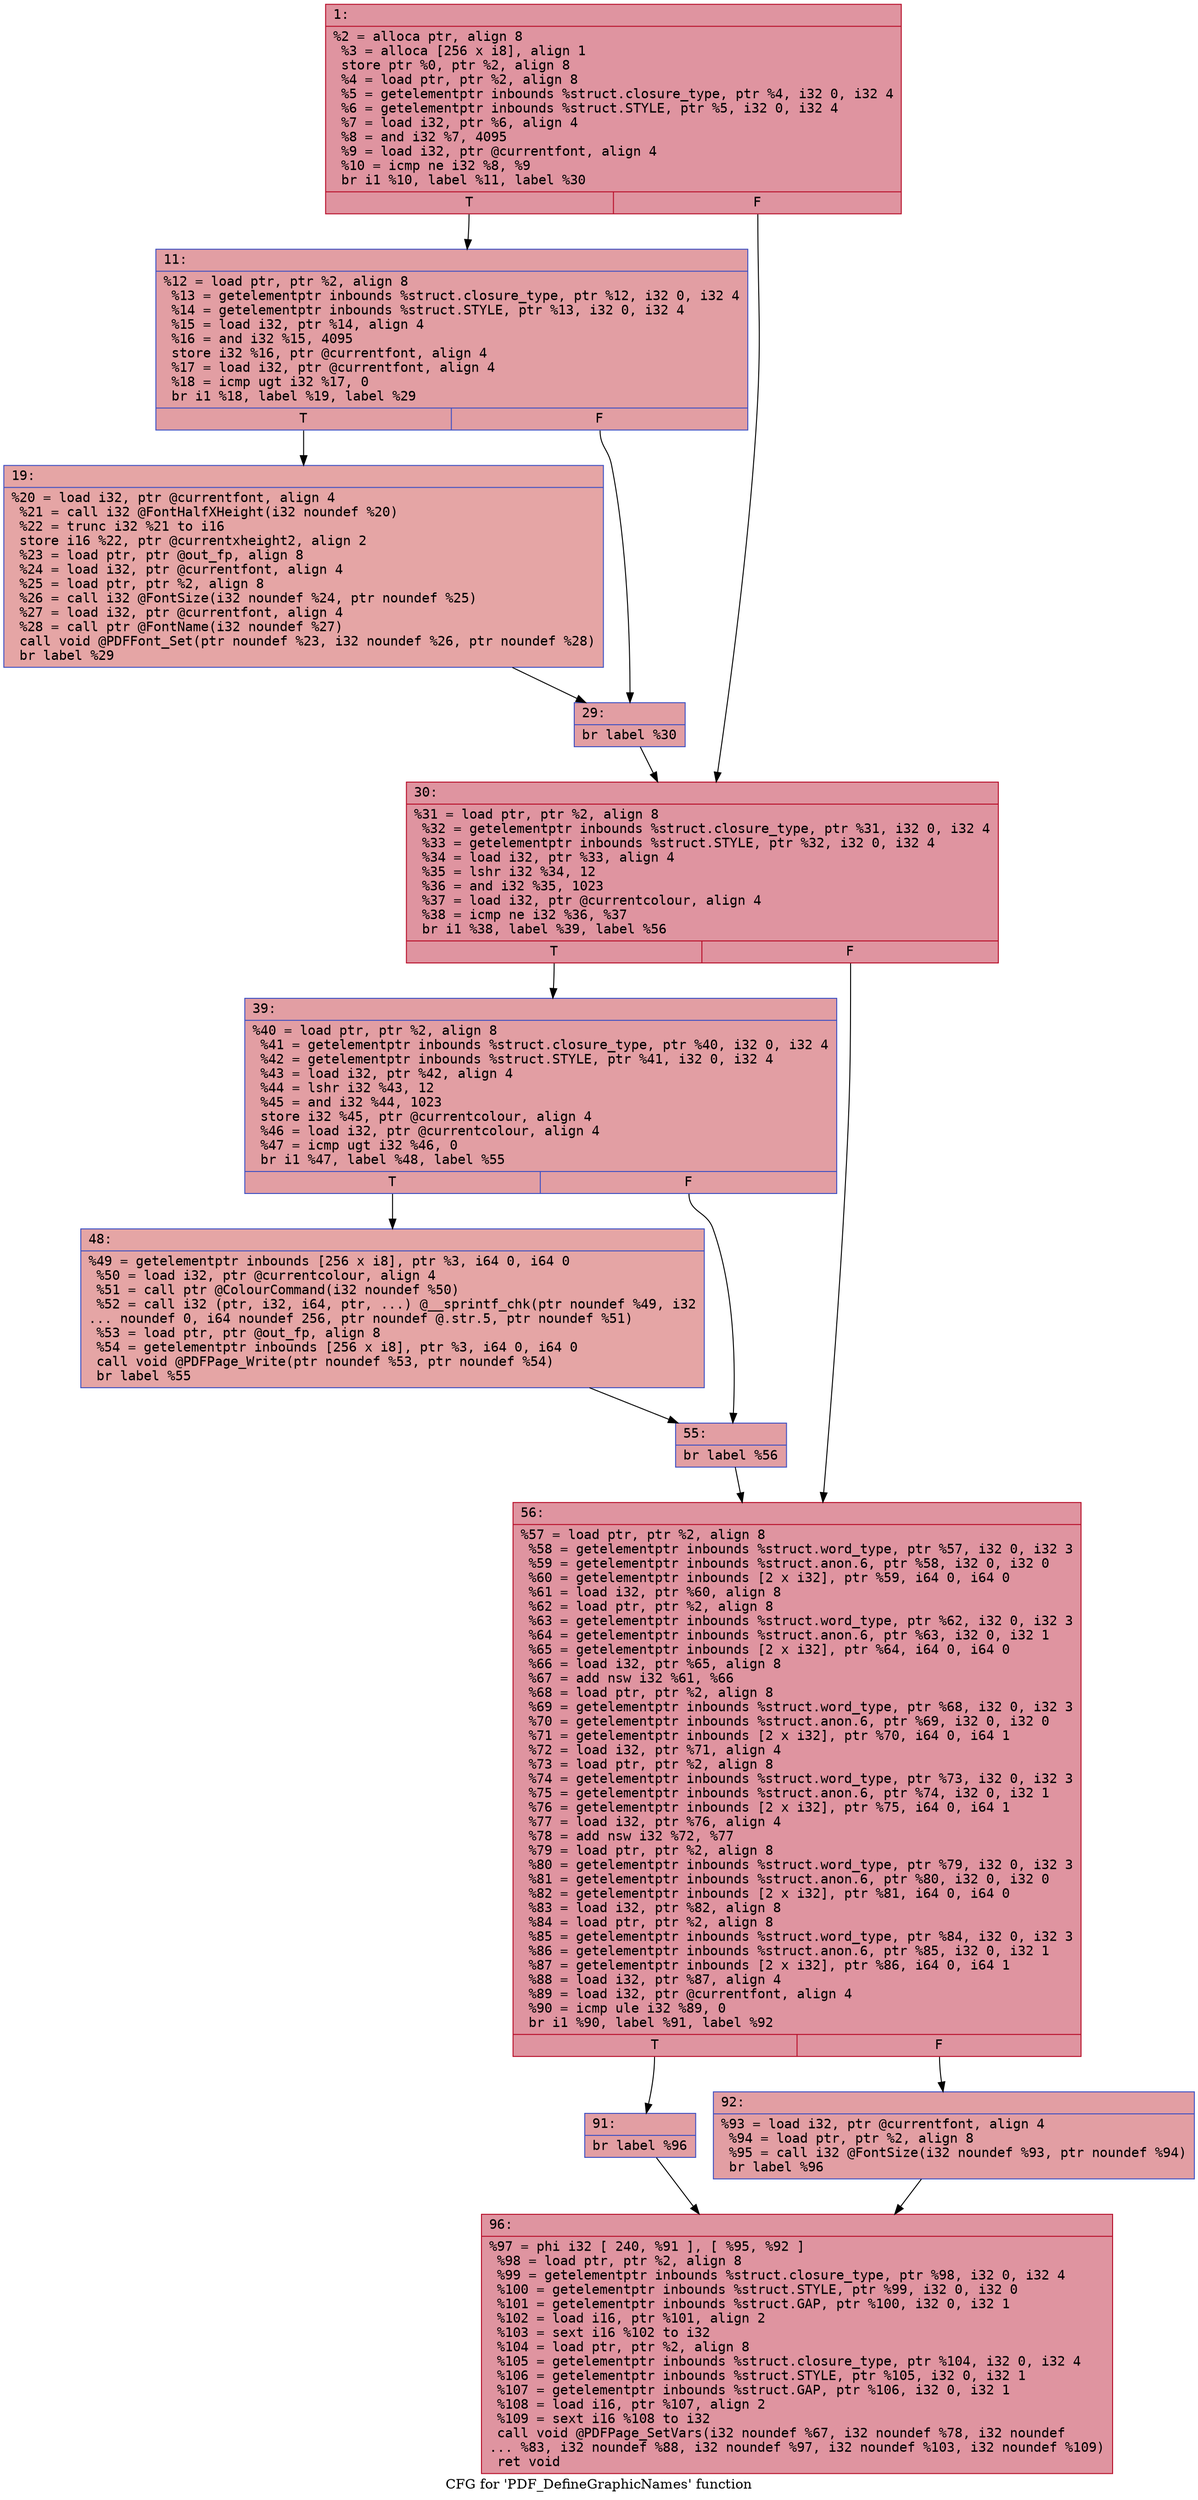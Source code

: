 digraph "CFG for 'PDF_DefineGraphicNames' function" {
	label="CFG for 'PDF_DefineGraphicNames' function";

	Node0x600001621270 [shape=record,color="#b70d28ff", style=filled, fillcolor="#b70d2870" fontname="Courier",label="{1:\l|  %2 = alloca ptr, align 8\l  %3 = alloca [256 x i8], align 1\l  store ptr %0, ptr %2, align 8\l  %4 = load ptr, ptr %2, align 8\l  %5 = getelementptr inbounds %struct.closure_type, ptr %4, i32 0, i32 4\l  %6 = getelementptr inbounds %struct.STYLE, ptr %5, i32 0, i32 4\l  %7 = load i32, ptr %6, align 4\l  %8 = and i32 %7, 4095\l  %9 = load i32, ptr @currentfont, align 4\l  %10 = icmp ne i32 %8, %9\l  br i1 %10, label %11, label %30\l|{<s0>T|<s1>F}}"];
	Node0x600001621270:s0 -> Node0x6000016212c0[tooltip="1 -> 11\nProbability 50.00%" ];
	Node0x600001621270:s1 -> Node0x6000016213b0[tooltip="1 -> 30\nProbability 50.00%" ];
	Node0x6000016212c0 [shape=record,color="#3d50c3ff", style=filled, fillcolor="#be242e70" fontname="Courier",label="{11:\l|  %12 = load ptr, ptr %2, align 8\l  %13 = getelementptr inbounds %struct.closure_type, ptr %12, i32 0, i32 4\l  %14 = getelementptr inbounds %struct.STYLE, ptr %13, i32 0, i32 4\l  %15 = load i32, ptr %14, align 4\l  %16 = and i32 %15, 4095\l  store i32 %16, ptr @currentfont, align 4\l  %17 = load i32, ptr @currentfont, align 4\l  %18 = icmp ugt i32 %17, 0\l  br i1 %18, label %19, label %29\l|{<s0>T|<s1>F}}"];
	Node0x6000016212c0:s0 -> Node0x600001621310[tooltip="11 -> 19\nProbability 50.00%" ];
	Node0x6000016212c0:s1 -> Node0x600001621360[tooltip="11 -> 29\nProbability 50.00%" ];
	Node0x600001621310 [shape=record,color="#3d50c3ff", style=filled, fillcolor="#c5333470" fontname="Courier",label="{19:\l|  %20 = load i32, ptr @currentfont, align 4\l  %21 = call i32 @FontHalfXHeight(i32 noundef %20)\l  %22 = trunc i32 %21 to i16\l  store i16 %22, ptr @currentxheight2, align 2\l  %23 = load ptr, ptr @out_fp, align 8\l  %24 = load i32, ptr @currentfont, align 4\l  %25 = load ptr, ptr %2, align 8\l  %26 = call i32 @FontSize(i32 noundef %24, ptr noundef %25)\l  %27 = load i32, ptr @currentfont, align 4\l  %28 = call ptr @FontName(i32 noundef %27)\l  call void @PDFFont_Set(ptr noundef %23, i32 noundef %26, ptr noundef %28)\l  br label %29\l}"];
	Node0x600001621310 -> Node0x600001621360[tooltip="19 -> 29\nProbability 100.00%" ];
	Node0x600001621360 [shape=record,color="#3d50c3ff", style=filled, fillcolor="#be242e70" fontname="Courier",label="{29:\l|  br label %30\l}"];
	Node0x600001621360 -> Node0x6000016213b0[tooltip="29 -> 30\nProbability 100.00%" ];
	Node0x6000016213b0 [shape=record,color="#b70d28ff", style=filled, fillcolor="#b70d2870" fontname="Courier",label="{30:\l|  %31 = load ptr, ptr %2, align 8\l  %32 = getelementptr inbounds %struct.closure_type, ptr %31, i32 0, i32 4\l  %33 = getelementptr inbounds %struct.STYLE, ptr %32, i32 0, i32 4\l  %34 = load i32, ptr %33, align 4\l  %35 = lshr i32 %34, 12\l  %36 = and i32 %35, 1023\l  %37 = load i32, ptr @currentcolour, align 4\l  %38 = icmp ne i32 %36, %37\l  br i1 %38, label %39, label %56\l|{<s0>T|<s1>F}}"];
	Node0x6000016213b0:s0 -> Node0x600001621400[tooltip="30 -> 39\nProbability 50.00%" ];
	Node0x6000016213b0:s1 -> Node0x6000016214f0[tooltip="30 -> 56\nProbability 50.00%" ];
	Node0x600001621400 [shape=record,color="#3d50c3ff", style=filled, fillcolor="#be242e70" fontname="Courier",label="{39:\l|  %40 = load ptr, ptr %2, align 8\l  %41 = getelementptr inbounds %struct.closure_type, ptr %40, i32 0, i32 4\l  %42 = getelementptr inbounds %struct.STYLE, ptr %41, i32 0, i32 4\l  %43 = load i32, ptr %42, align 4\l  %44 = lshr i32 %43, 12\l  %45 = and i32 %44, 1023\l  store i32 %45, ptr @currentcolour, align 4\l  %46 = load i32, ptr @currentcolour, align 4\l  %47 = icmp ugt i32 %46, 0\l  br i1 %47, label %48, label %55\l|{<s0>T|<s1>F}}"];
	Node0x600001621400:s0 -> Node0x600001621450[tooltip="39 -> 48\nProbability 50.00%" ];
	Node0x600001621400:s1 -> Node0x6000016214a0[tooltip="39 -> 55\nProbability 50.00%" ];
	Node0x600001621450 [shape=record,color="#3d50c3ff", style=filled, fillcolor="#c5333470" fontname="Courier",label="{48:\l|  %49 = getelementptr inbounds [256 x i8], ptr %3, i64 0, i64 0\l  %50 = load i32, ptr @currentcolour, align 4\l  %51 = call ptr @ColourCommand(i32 noundef %50)\l  %52 = call i32 (ptr, i32, i64, ptr, ...) @__sprintf_chk(ptr noundef %49, i32\l... noundef 0, i64 noundef 256, ptr noundef @.str.5, ptr noundef %51)\l  %53 = load ptr, ptr @out_fp, align 8\l  %54 = getelementptr inbounds [256 x i8], ptr %3, i64 0, i64 0\l  call void @PDFPage_Write(ptr noundef %53, ptr noundef %54)\l  br label %55\l}"];
	Node0x600001621450 -> Node0x6000016214a0[tooltip="48 -> 55\nProbability 100.00%" ];
	Node0x6000016214a0 [shape=record,color="#3d50c3ff", style=filled, fillcolor="#be242e70" fontname="Courier",label="{55:\l|  br label %56\l}"];
	Node0x6000016214a0 -> Node0x6000016214f0[tooltip="55 -> 56\nProbability 100.00%" ];
	Node0x6000016214f0 [shape=record,color="#b70d28ff", style=filled, fillcolor="#b70d2870" fontname="Courier",label="{56:\l|  %57 = load ptr, ptr %2, align 8\l  %58 = getelementptr inbounds %struct.word_type, ptr %57, i32 0, i32 3\l  %59 = getelementptr inbounds %struct.anon.6, ptr %58, i32 0, i32 0\l  %60 = getelementptr inbounds [2 x i32], ptr %59, i64 0, i64 0\l  %61 = load i32, ptr %60, align 8\l  %62 = load ptr, ptr %2, align 8\l  %63 = getelementptr inbounds %struct.word_type, ptr %62, i32 0, i32 3\l  %64 = getelementptr inbounds %struct.anon.6, ptr %63, i32 0, i32 1\l  %65 = getelementptr inbounds [2 x i32], ptr %64, i64 0, i64 0\l  %66 = load i32, ptr %65, align 8\l  %67 = add nsw i32 %61, %66\l  %68 = load ptr, ptr %2, align 8\l  %69 = getelementptr inbounds %struct.word_type, ptr %68, i32 0, i32 3\l  %70 = getelementptr inbounds %struct.anon.6, ptr %69, i32 0, i32 0\l  %71 = getelementptr inbounds [2 x i32], ptr %70, i64 0, i64 1\l  %72 = load i32, ptr %71, align 4\l  %73 = load ptr, ptr %2, align 8\l  %74 = getelementptr inbounds %struct.word_type, ptr %73, i32 0, i32 3\l  %75 = getelementptr inbounds %struct.anon.6, ptr %74, i32 0, i32 1\l  %76 = getelementptr inbounds [2 x i32], ptr %75, i64 0, i64 1\l  %77 = load i32, ptr %76, align 4\l  %78 = add nsw i32 %72, %77\l  %79 = load ptr, ptr %2, align 8\l  %80 = getelementptr inbounds %struct.word_type, ptr %79, i32 0, i32 3\l  %81 = getelementptr inbounds %struct.anon.6, ptr %80, i32 0, i32 0\l  %82 = getelementptr inbounds [2 x i32], ptr %81, i64 0, i64 0\l  %83 = load i32, ptr %82, align 8\l  %84 = load ptr, ptr %2, align 8\l  %85 = getelementptr inbounds %struct.word_type, ptr %84, i32 0, i32 3\l  %86 = getelementptr inbounds %struct.anon.6, ptr %85, i32 0, i32 1\l  %87 = getelementptr inbounds [2 x i32], ptr %86, i64 0, i64 1\l  %88 = load i32, ptr %87, align 4\l  %89 = load i32, ptr @currentfont, align 4\l  %90 = icmp ule i32 %89, 0\l  br i1 %90, label %91, label %92\l|{<s0>T|<s1>F}}"];
	Node0x6000016214f0:s0 -> Node0x600001621540[tooltip="56 -> 91\nProbability 50.00%" ];
	Node0x6000016214f0:s1 -> Node0x600001621590[tooltip="56 -> 92\nProbability 50.00%" ];
	Node0x600001621540 [shape=record,color="#3d50c3ff", style=filled, fillcolor="#be242e70" fontname="Courier",label="{91:\l|  br label %96\l}"];
	Node0x600001621540 -> Node0x6000016215e0[tooltip="91 -> 96\nProbability 100.00%" ];
	Node0x600001621590 [shape=record,color="#3d50c3ff", style=filled, fillcolor="#be242e70" fontname="Courier",label="{92:\l|  %93 = load i32, ptr @currentfont, align 4\l  %94 = load ptr, ptr %2, align 8\l  %95 = call i32 @FontSize(i32 noundef %93, ptr noundef %94)\l  br label %96\l}"];
	Node0x600001621590 -> Node0x6000016215e0[tooltip="92 -> 96\nProbability 100.00%" ];
	Node0x6000016215e0 [shape=record,color="#b70d28ff", style=filled, fillcolor="#b70d2870" fontname="Courier",label="{96:\l|  %97 = phi i32 [ 240, %91 ], [ %95, %92 ]\l  %98 = load ptr, ptr %2, align 8\l  %99 = getelementptr inbounds %struct.closure_type, ptr %98, i32 0, i32 4\l  %100 = getelementptr inbounds %struct.STYLE, ptr %99, i32 0, i32 0\l  %101 = getelementptr inbounds %struct.GAP, ptr %100, i32 0, i32 1\l  %102 = load i16, ptr %101, align 2\l  %103 = sext i16 %102 to i32\l  %104 = load ptr, ptr %2, align 8\l  %105 = getelementptr inbounds %struct.closure_type, ptr %104, i32 0, i32 4\l  %106 = getelementptr inbounds %struct.STYLE, ptr %105, i32 0, i32 1\l  %107 = getelementptr inbounds %struct.GAP, ptr %106, i32 0, i32 1\l  %108 = load i16, ptr %107, align 2\l  %109 = sext i16 %108 to i32\l  call void @PDFPage_SetVars(i32 noundef %67, i32 noundef %78, i32 noundef\l... %83, i32 noundef %88, i32 noundef %97, i32 noundef %103, i32 noundef %109)\l  ret void\l}"];
}
